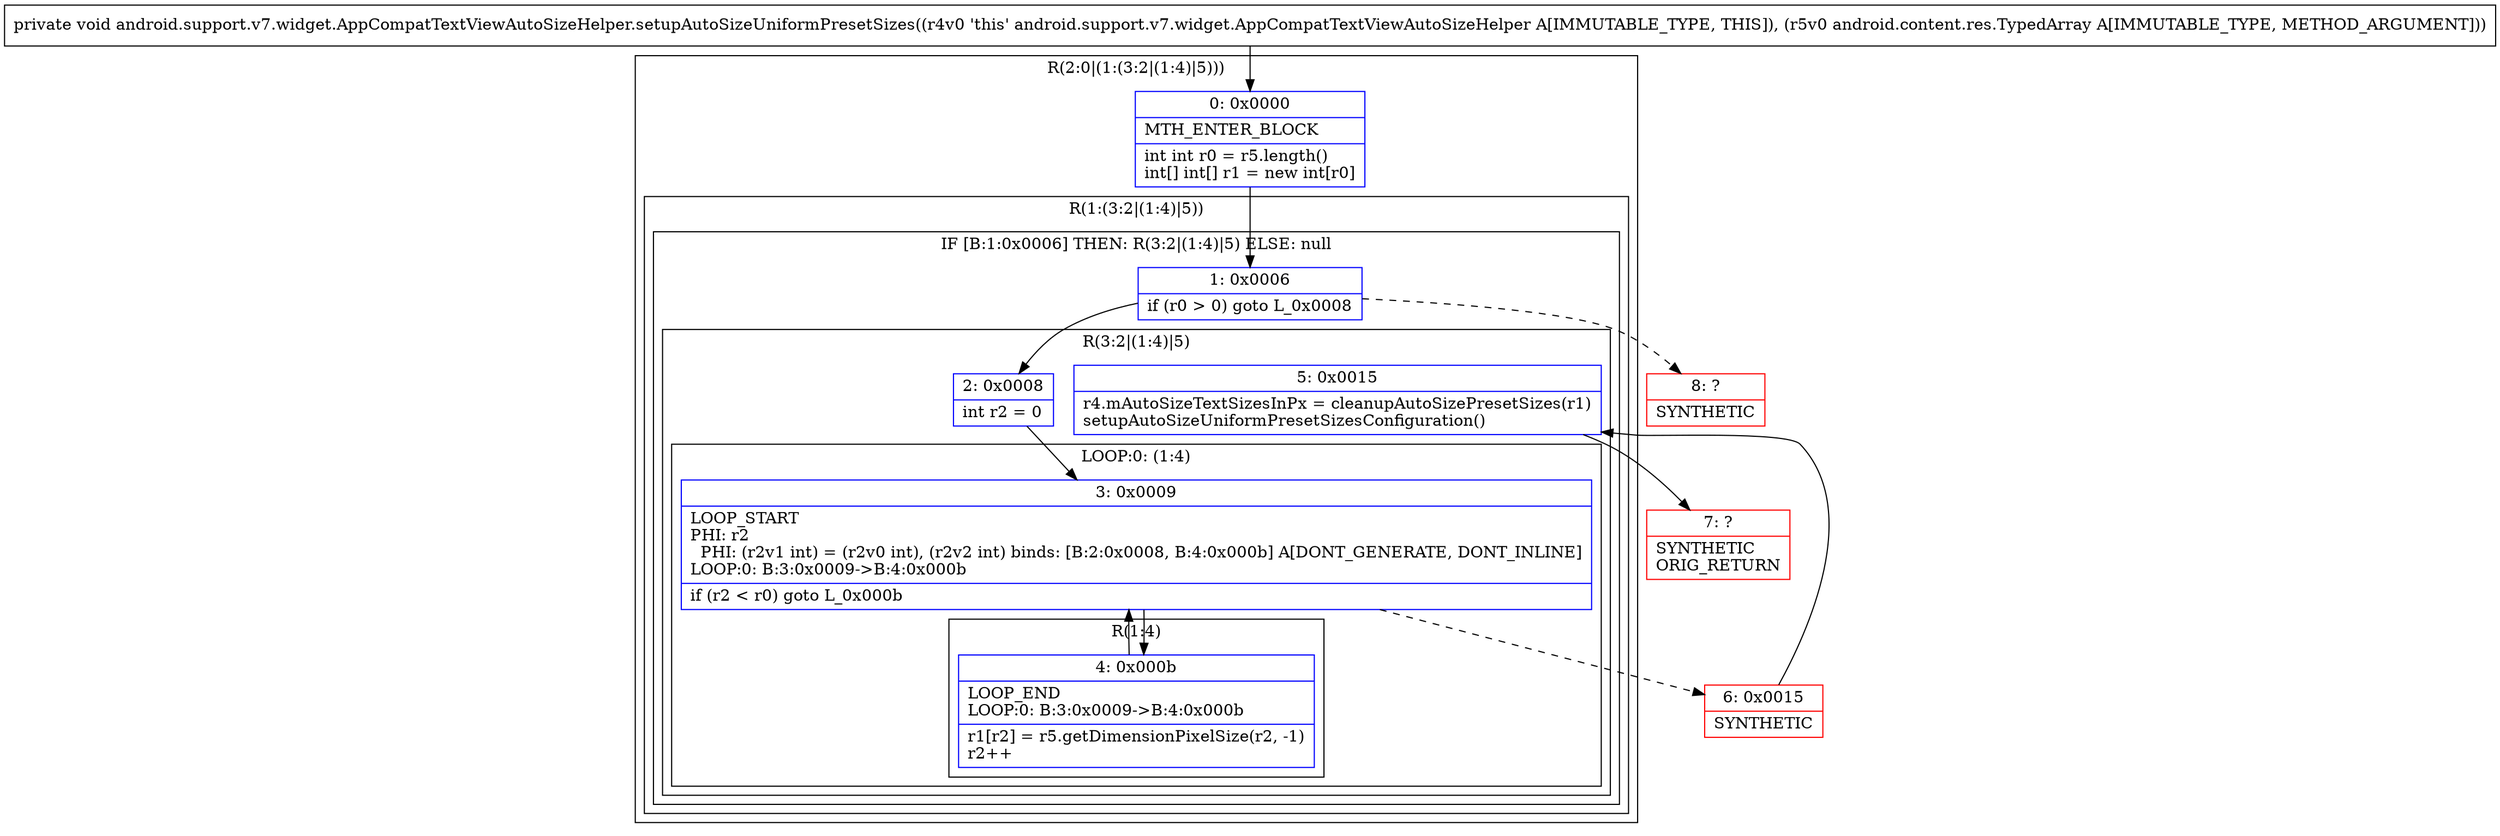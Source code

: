 digraph "CFG forandroid.support.v7.widget.AppCompatTextViewAutoSizeHelper.setupAutoSizeUniformPresetSizes(Landroid\/content\/res\/TypedArray;)V" {
subgraph cluster_Region_1532372008 {
label = "R(2:0|(1:(3:2|(1:4)|5)))";
node [shape=record,color=blue];
Node_0 [shape=record,label="{0\:\ 0x0000|MTH_ENTER_BLOCK\l|int int r0 = r5.length()\lint[] int[] r1 = new int[r0]\l}"];
subgraph cluster_Region_1477534565 {
label = "R(1:(3:2|(1:4)|5))";
node [shape=record,color=blue];
subgraph cluster_IfRegion_877553836 {
label = "IF [B:1:0x0006] THEN: R(3:2|(1:4)|5) ELSE: null";
node [shape=record,color=blue];
Node_1 [shape=record,label="{1\:\ 0x0006|if (r0 \> 0) goto L_0x0008\l}"];
subgraph cluster_Region_1827450681 {
label = "R(3:2|(1:4)|5)";
node [shape=record,color=blue];
Node_2 [shape=record,label="{2\:\ 0x0008|int r2 = 0\l}"];
subgraph cluster_LoopRegion_204579759 {
label = "LOOP:0: (1:4)";
node [shape=record,color=blue];
Node_3 [shape=record,label="{3\:\ 0x0009|LOOP_START\lPHI: r2 \l  PHI: (r2v1 int) = (r2v0 int), (r2v2 int) binds: [B:2:0x0008, B:4:0x000b] A[DONT_GENERATE, DONT_INLINE]\lLOOP:0: B:3:0x0009\-\>B:4:0x000b\l|if (r2 \< r0) goto L_0x000b\l}"];
subgraph cluster_Region_116501675 {
label = "R(1:4)";
node [shape=record,color=blue];
Node_4 [shape=record,label="{4\:\ 0x000b|LOOP_END\lLOOP:0: B:3:0x0009\-\>B:4:0x000b\l|r1[r2] = r5.getDimensionPixelSize(r2, \-1)\lr2++\l}"];
}
}
Node_5 [shape=record,label="{5\:\ 0x0015|r4.mAutoSizeTextSizesInPx = cleanupAutoSizePresetSizes(r1)\lsetupAutoSizeUniformPresetSizesConfiguration()\l}"];
}
}
}
}
Node_6 [shape=record,color=red,label="{6\:\ 0x0015|SYNTHETIC\l}"];
Node_7 [shape=record,color=red,label="{7\:\ ?|SYNTHETIC\lORIG_RETURN\l}"];
Node_8 [shape=record,color=red,label="{8\:\ ?|SYNTHETIC\l}"];
MethodNode[shape=record,label="{private void android.support.v7.widget.AppCompatTextViewAutoSizeHelper.setupAutoSizeUniformPresetSizes((r4v0 'this' android.support.v7.widget.AppCompatTextViewAutoSizeHelper A[IMMUTABLE_TYPE, THIS]), (r5v0 android.content.res.TypedArray A[IMMUTABLE_TYPE, METHOD_ARGUMENT])) }"];
MethodNode -> Node_0;
Node_0 -> Node_1;
Node_1 -> Node_2;
Node_1 -> Node_8[style=dashed];
Node_2 -> Node_3;
Node_3 -> Node_4;
Node_3 -> Node_6[style=dashed];
Node_4 -> Node_3;
Node_5 -> Node_7;
Node_6 -> Node_5;
}

